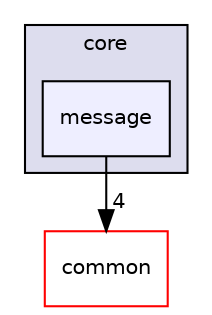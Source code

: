 digraph "include/core/message" {
  compound=true
  node [ fontsize="10", fontname="Helvetica"];
  edge [ labelfontsize="10", labelfontname="Helvetica"];
  subgraph clusterdir_3d69f64eaf81436fe2b22361382717e5 {
    graph [ bgcolor="#ddddee", pencolor="black", label="core" fontname="Helvetica", fontsize="10", URL="dir_3d69f64eaf81436fe2b22361382717e5.html"]
  dir_c70c8bf39cf0040b5aeefab6e35c8a1e [shape=box, label="message", style="filled", fillcolor="#eeeeff", pencolor="black", URL="dir_c70c8bf39cf0040b5aeefab6e35c8a1e.html"];
  }
  dir_0966d06610f72609fd9aa4979c2b5a92 [shape=box label="common" fillcolor="white" style="filled" color="red" URL="dir_0966d06610f72609fd9aa4979c2b5a92.html"];
  dir_c70c8bf39cf0040b5aeefab6e35c8a1e->dir_0966d06610f72609fd9aa4979c2b5a92 [headlabel="4", labeldistance=1.5 headhref="dir_000006_000001.html"];
}

